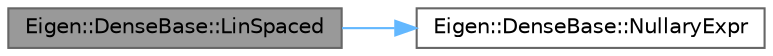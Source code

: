 digraph "Eigen::DenseBase::LinSpaced"
{
 // LATEX_PDF_SIZE
  bgcolor="transparent";
  edge [fontname=Helvetica,fontsize=10,labelfontname=Helvetica,labelfontsize=10];
  node [fontname=Helvetica,fontsize=10,shape=box,height=0.2,width=0.4];
  rankdir="LR";
  Node1 [id="Node000001",label="Eigen::DenseBase::LinSpaced",height=0.2,width=0.4,color="gray40", fillcolor="grey60", style="filled", fontcolor="black",tooltip="Sets a linearly spaced vector."];
  Node1 -> Node2 [id="edge2_Node000001_Node000002",color="steelblue1",style="solid",tooltip=" "];
  Node2 [id="Node000002",label="Eigen::DenseBase::NullaryExpr",height=0.2,width=0.4,color="grey40", fillcolor="white", style="filled",URL="$class_eigen_1_1_dense_base.html#abc23946998f7e9b424a9690100d81505",tooltip=" "];
}
